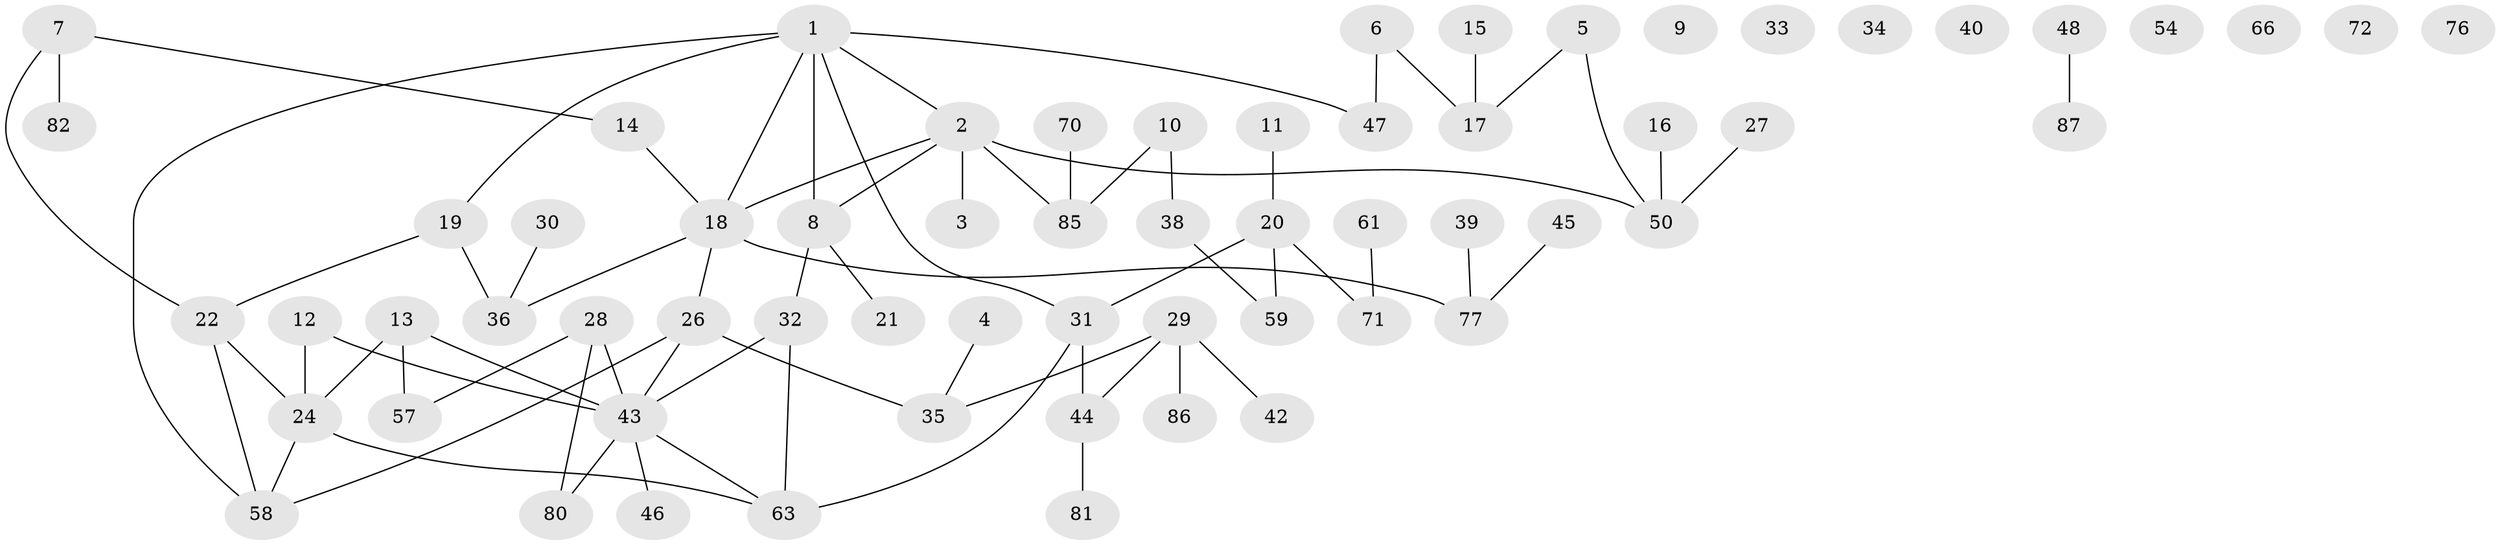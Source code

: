 // Generated by graph-tools (version 1.1) at 2025/23/03/03/25 07:23:24]
// undirected, 63 vertices, 71 edges
graph export_dot {
graph [start="1"]
  node [color=gray90,style=filled];
  1;
  2 [super="+68"];
  3;
  4;
  5;
  6 [super="+73"];
  7 [super="+37"];
  8 [super="+89"];
  9;
  10 [super="+67"];
  11;
  12;
  13 [super="+25"];
  14 [super="+84"];
  15;
  16;
  17 [super="+51"];
  18 [super="+65"];
  19;
  20 [super="+55"];
  21;
  22 [super="+23"];
  24 [super="+88"];
  26 [super="+64"];
  27;
  28 [super="+75"];
  29 [super="+74"];
  30;
  31 [super="+41"];
  32;
  33;
  34;
  35 [super="+53"];
  36 [super="+78"];
  38;
  39;
  40;
  42;
  43 [super="+52"];
  44 [super="+60"];
  45;
  46;
  47 [super="+49"];
  48;
  50 [super="+56"];
  54;
  57;
  58;
  59;
  61 [super="+62"];
  63 [super="+69"];
  66;
  70 [super="+90"];
  71;
  72;
  76 [super="+79"];
  77;
  80 [super="+83"];
  81;
  82;
  85;
  86;
  87;
  1 -- 2;
  1 -- 19;
  1 -- 31;
  1 -- 47;
  1 -- 58;
  1 -- 8;
  1 -- 18;
  2 -- 50;
  2 -- 8;
  2 -- 3;
  2 -- 85;
  2 -- 18;
  4 -- 35;
  5 -- 17;
  5 -- 50;
  6 -- 47;
  6 -- 17;
  7 -- 22;
  7 -- 82;
  7 -- 14;
  8 -- 32;
  8 -- 21;
  10 -- 85;
  10 -- 38;
  11 -- 20;
  12 -- 24;
  12 -- 43;
  13 -- 43;
  13 -- 24;
  13 -- 57;
  14 -- 18;
  15 -- 17;
  16 -- 50;
  18 -- 77;
  18 -- 36;
  18 -- 26;
  19 -- 22;
  19 -- 36;
  20 -- 59;
  20 -- 71;
  20 -- 31;
  22 -- 58;
  22 -- 24;
  24 -- 58;
  24 -- 63;
  26 -- 35;
  26 -- 43;
  26 -- 58;
  27 -- 50;
  28 -- 57;
  28 -- 43 [weight=2];
  28 -- 80;
  29 -- 35;
  29 -- 86;
  29 -- 42;
  29 -- 44;
  30 -- 36;
  31 -- 63;
  31 -- 44;
  32 -- 63;
  32 -- 43;
  38 -- 59;
  39 -- 77;
  43 -- 63;
  43 -- 46;
  43 -- 80;
  44 -- 81;
  45 -- 77;
  48 -- 87;
  61 -- 71;
  70 -- 85;
}
